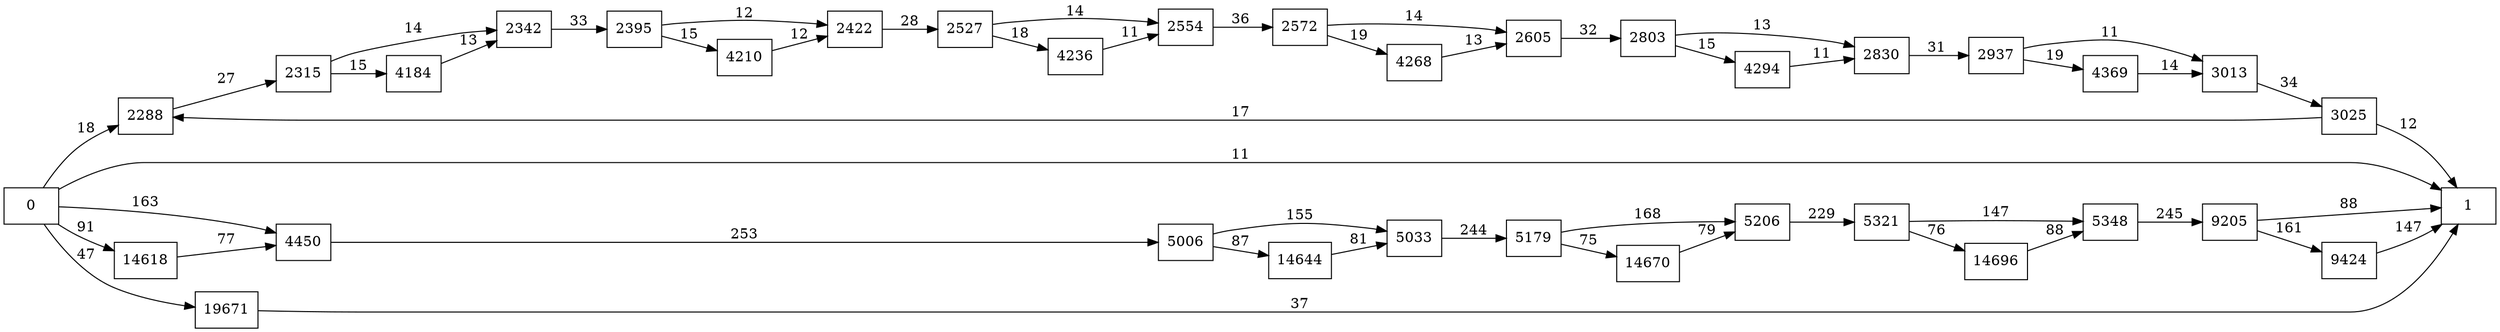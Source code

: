 digraph {
	graph [rankdir=LR]
	node [shape=rectangle]
	2288 -> 2315 [label=27]
	2315 -> 2342 [label=14]
	2315 -> 4184 [label=15]
	2342 -> 2395 [label=33]
	2395 -> 2422 [label=12]
	2395 -> 4210 [label=15]
	2422 -> 2527 [label=28]
	2527 -> 2554 [label=14]
	2527 -> 4236 [label=18]
	2554 -> 2572 [label=36]
	2572 -> 2605 [label=14]
	2572 -> 4268 [label=19]
	2605 -> 2803 [label=32]
	2803 -> 2830 [label=13]
	2803 -> 4294 [label=15]
	2830 -> 2937 [label=31]
	2937 -> 3013 [label=11]
	2937 -> 4369 [label=19]
	3013 -> 3025 [label=34]
	3025 -> 2288 [label=17]
	3025 -> 1 [label=12]
	4184 -> 2342 [label=13]
	4210 -> 2422 [label=12]
	4236 -> 2554 [label=11]
	4268 -> 2605 [label=13]
	4294 -> 2830 [label=11]
	4369 -> 3013 [label=14]
	4450 -> 5006 [label=253]
	5006 -> 5033 [label=155]
	5006 -> 14644 [label=87]
	5033 -> 5179 [label=244]
	5179 -> 5206 [label=168]
	5179 -> 14670 [label=75]
	5206 -> 5321 [label=229]
	5321 -> 5348 [label=147]
	5321 -> 14696 [label=76]
	5348 -> 9205 [label=245]
	9205 -> 1 [label=88]
	9205 -> 9424 [label=161]
	9424 -> 1 [label=147]
	14618 -> 4450 [label=77]
	14644 -> 5033 [label=81]
	14670 -> 5206 [label=79]
	14696 -> 5348 [label=88]
	19671 -> 1 [label=37]
	0 -> 4450 [label=163]
	0 -> 2288 [label=18]
	0 -> 1 [label=11]
	0 -> 14618 [label=91]
	0 -> 19671 [label=47]
}
